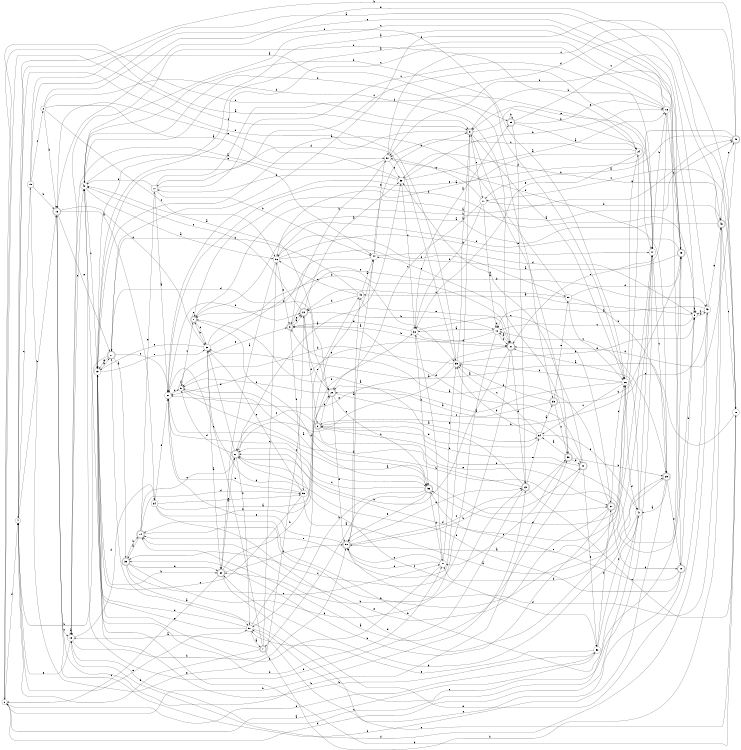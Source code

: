 digraph n50_5 {
__start0 [label="" shape="none"];

rankdir=LR;
size="8,5";

s0 [style="filled", color="black", fillcolor="white" shape="circle", label="0"];
s1 [style="rounded,filled", color="black", fillcolor="white" shape="doublecircle", label="1"];
s2 [style="filled", color="black", fillcolor="white" shape="circle", label="2"];
s3 [style="rounded,filled", color="black", fillcolor="white" shape="doublecircle", label="3"];
s4 [style="filled", color="black", fillcolor="white" shape="circle", label="4"];
s5 [style="filled", color="black", fillcolor="white" shape="circle", label="5"];
s6 [style="rounded,filled", color="black", fillcolor="white" shape="doublecircle", label="6"];
s7 [style="rounded,filled", color="black", fillcolor="white" shape="doublecircle", label="7"];
s8 [style="filled", color="black", fillcolor="white" shape="circle", label="8"];
s9 [style="rounded,filled", color="black", fillcolor="white" shape="doublecircle", label="9"];
s10 [style="rounded,filled", color="black", fillcolor="white" shape="doublecircle", label="10"];
s11 [style="filled", color="black", fillcolor="white" shape="circle", label="11"];
s12 [style="filled", color="black", fillcolor="white" shape="circle", label="12"];
s13 [style="rounded,filled", color="black", fillcolor="white" shape="doublecircle", label="13"];
s14 [style="rounded,filled", color="black", fillcolor="white" shape="doublecircle", label="14"];
s15 [style="filled", color="black", fillcolor="white" shape="circle", label="15"];
s16 [style="filled", color="black", fillcolor="white" shape="circle", label="16"];
s17 [style="filled", color="black", fillcolor="white" shape="circle", label="17"];
s18 [style="filled", color="black", fillcolor="white" shape="circle", label="18"];
s19 [style="filled", color="black", fillcolor="white" shape="circle", label="19"];
s20 [style="rounded,filled", color="black", fillcolor="white" shape="doublecircle", label="20"];
s21 [style="filled", color="black", fillcolor="white" shape="circle", label="21"];
s22 [style="rounded,filled", color="black", fillcolor="white" shape="doublecircle", label="22"];
s23 [style="rounded,filled", color="black", fillcolor="white" shape="doublecircle", label="23"];
s24 [style="filled", color="black", fillcolor="white" shape="circle", label="24"];
s25 [style="rounded,filled", color="black", fillcolor="white" shape="doublecircle", label="25"];
s26 [style="filled", color="black", fillcolor="white" shape="circle", label="26"];
s27 [style="rounded,filled", color="black", fillcolor="white" shape="doublecircle", label="27"];
s28 [style="filled", color="black", fillcolor="white" shape="circle", label="28"];
s29 [style="rounded,filled", color="black", fillcolor="white" shape="doublecircle", label="29"];
s30 [style="filled", color="black", fillcolor="white" shape="circle", label="30"];
s31 [style="rounded,filled", color="black", fillcolor="white" shape="doublecircle", label="31"];
s32 [style="filled", color="black", fillcolor="white" shape="circle", label="32"];
s33 [style="rounded,filled", color="black", fillcolor="white" shape="doublecircle", label="33"];
s34 [style="filled", color="black", fillcolor="white" shape="circle", label="34"];
s35 [style="filled", color="black", fillcolor="white" shape="circle", label="35"];
s36 [style="filled", color="black", fillcolor="white" shape="circle", label="36"];
s37 [style="rounded,filled", color="black", fillcolor="white" shape="doublecircle", label="37"];
s38 [style="rounded,filled", color="black", fillcolor="white" shape="doublecircle", label="38"];
s39 [style="rounded,filled", color="black", fillcolor="white" shape="doublecircle", label="39"];
s40 [style="rounded,filled", color="black", fillcolor="white" shape="doublecircle", label="40"];
s41 [style="filled", color="black", fillcolor="white" shape="circle", label="41"];
s42 [style="filled", color="black", fillcolor="white" shape="circle", label="42"];
s43 [style="filled", color="black", fillcolor="white" shape="circle", label="43"];
s44 [style="filled", color="black", fillcolor="white" shape="circle", label="44"];
s45 [style="rounded,filled", color="black", fillcolor="white" shape="doublecircle", label="45"];
s46 [style="rounded,filled", color="black", fillcolor="white" shape="doublecircle", label="46"];
s47 [style="filled", color="black", fillcolor="white" shape="circle", label="47"];
s48 [style="filled", color="black", fillcolor="white" shape="circle", label="48"];
s49 [style="rounded,filled", color="black", fillcolor="white" shape="doublecircle", label="49"];
s50 [style="filled", color="black", fillcolor="white" shape="circle", label="50"];
s51 [style="filled", color="black", fillcolor="white" shape="circle", label="51"];
s52 [style="filled", color="black", fillcolor="white" shape="circle", label="52"];
s53 [style="filled", color="black", fillcolor="white" shape="circle", label="53"];
s54 [style="filled", color="black", fillcolor="white" shape="circle", label="54"];
s55 [style="rounded,filled", color="black", fillcolor="white" shape="doublecircle", label="55"];
s56 [style="filled", color="black", fillcolor="white" shape="circle", label="56"];
s57 [style="filled", color="black", fillcolor="white" shape="circle", label="57"];
s58 [style="rounded,filled", color="black", fillcolor="white" shape="doublecircle", label="58"];
s59 [style="filled", color="black", fillcolor="white" shape="circle", label="59"];
s60 [style="rounded,filled", color="black", fillcolor="white" shape="doublecircle", label="60"];
s61 [style="rounded,filled", color="black", fillcolor="white" shape="doublecircle", label="61"];
s0 -> s9 [label="a"];
s0 -> s23 [label="b"];
s0 -> s9 [label="c"];
s0 -> s4 [label="d"];
s0 -> s52 [label="e"];
s1 -> s45 [label="a"];
s1 -> s45 [label="b"];
s1 -> s30 [label="c"];
s1 -> s55 [label="d"];
s1 -> s1 [label="e"];
s2 -> s51 [label="a"];
s2 -> s13 [label="b"];
s2 -> s56 [label="c"];
s2 -> s31 [label="d"];
s2 -> s46 [label="e"];
s3 -> s22 [label="a"];
s3 -> s31 [label="b"];
s3 -> s22 [label="c"];
s3 -> s43 [label="d"];
s3 -> s53 [label="e"];
s4 -> s49 [label="a"];
s4 -> s13 [label="b"];
s4 -> s15 [label="c"];
s4 -> s35 [label="d"];
s4 -> s57 [label="e"];
s5 -> s55 [label="a"];
s5 -> s8 [label="b"];
s5 -> s1 [label="c"];
s5 -> s5 [label="d"];
s5 -> s3 [label="e"];
s6 -> s54 [label="a"];
s6 -> s49 [label="b"];
s6 -> s61 [label="c"];
s6 -> s20 [label="d"];
s6 -> s37 [label="e"];
s7 -> s18 [label="a"];
s7 -> s46 [label="b"];
s7 -> s56 [label="c"];
s7 -> s4 [label="d"];
s7 -> s21 [label="e"];
s8 -> s48 [label="a"];
s8 -> s8 [label="b"];
s8 -> s12 [label="c"];
s8 -> s43 [label="d"];
s8 -> s51 [label="e"];
s9 -> s26 [label="a"];
s9 -> s47 [label="b"];
s9 -> s11 [label="c"];
s9 -> s17 [label="d"];
s9 -> s14 [label="e"];
s10 -> s42 [label="a"];
s10 -> s8 [label="b"];
s10 -> s57 [label="c"];
s10 -> s61 [label="d"];
s10 -> s55 [label="e"];
s11 -> s12 [label="a"];
s11 -> s32 [label="b"];
s11 -> s20 [label="c"];
s11 -> s46 [label="d"];
s11 -> s51 [label="e"];
s12 -> s32 [label="a"];
s12 -> s60 [label="b"];
s12 -> s31 [label="c"];
s12 -> s12 [label="d"];
s12 -> s21 [label="e"];
s13 -> s34 [label="a"];
s13 -> s38 [label="b"];
s13 -> s18 [label="c"];
s13 -> s30 [label="d"];
s13 -> s27 [label="e"];
s14 -> s39 [label="a"];
s14 -> s26 [label="b"];
s14 -> s61 [label="c"];
s14 -> s53 [label="d"];
s14 -> s17 [label="e"];
s15 -> s29 [label="a"];
s15 -> s13 [label="b"];
s15 -> s2 [label="c"];
s15 -> s26 [label="d"];
s15 -> s58 [label="e"];
s16 -> s19 [label="a"];
s16 -> s9 [label="b"];
s16 -> s19 [label="c"];
s16 -> s49 [label="d"];
s16 -> s31 [label="e"];
s17 -> s21 [label="a"];
s17 -> s44 [label="b"];
s17 -> s47 [label="c"];
s17 -> s24 [label="d"];
s17 -> s42 [label="e"];
s18 -> s18 [label="a"];
s18 -> s22 [label="b"];
s18 -> s42 [label="c"];
s18 -> s34 [label="d"];
s18 -> s4 [label="e"];
s19 -> s27 [label="a"];
s19 -> s60 [label="b"];
s19 -> s47 [label="c"];
s19 -> s50 [label="d"];
s19 -> s30 [label="e"];
s20 -> s42 [label="a"];
s20 -> s55 [label="b"];
s20 -> s40 [label="c"];
s20 -> s58 [label="d"];
s20 -> s5 [label="e"];
s21 -> s37 [label="a"];
s21 -> s8 [label="b"];
s21 -> s55 [label="c"];
s21 -> s5 [label="d"];
s21 -> s22 [label="e"];
s22 -> s36 [label="a"];
s22 -> s12 [label="b"];
s22 -> s42 [label="c"];
s22 -> s6 [label="d"];
s22 -> s20 [label="e"];
s23 -> s1 [label="a"];
s23 -> s42 [label="b"];
s23 -> s28 [label="c"];
s23 -> s5 [label="d"];
s23 -> s54 [label="e"];
s24 -> s56 [label="a"];
s24 -> s18 [label="b"];
s24 -> s51 [label="c"];
s24 -> s55 [label="d"];
s24 -> s32 [label="e"];
s25 -> s41 [label="a"];
s25 -> s50 [label="b"];
s25 -> s12 [label="c"];
s25 -> s18 [label="d"];
s25 -> s10 [label="e"];
s26 -> s20 [label="a"];
s26 -> s35 [label="b"];
s26 -> s54 [label="c"];
s26 -> s41 [label="d"];
s26 -> s24 [label="e"];
s27 -> s39 [label="a"];
s27 -> s4 [label="b"];
s27 -> s21 [label="c"];
s27 -> s20 [label="d"];
s27 -> s19 [label="e"];
s28 -> s30 [label="a"];
s28 -> s19 [label="b"];
s28 -> s11 [label="c"];
s28 -> s27 [label="d"];
s28 -> s27 [label="e"];
s29 -> s24 [label="a"];
s29 -> s29 [label="b"];
s29 -> s43 [label="c"];
s29 -> s23 [label="d"];
s29 -> s16 [label="e"];
s30 -> s60 [label="a"];
s30 -> s1 [label="b"];
s30 -> s31 [label="c"];
s30 -> s35 [label="d"];
s30 -> s19 [label="e"];
s31 -> s12 [label="a"];
s31 -> s61 [label="b"];
s31 -> s39 [label="c"];
s31 -> s23 [label="d"];
s31 -> s21 [label="e"];
s32 -> s29 [label="a"];
s32 -> s55 [label="b"];
s32 -> s37 [label="c"];
s32 -> s31 [label="d"];
s32 -> s3 [label="e"];
s33 -> s20 [label="a"];
s33 -> s49 [label="b"];
s33 -> s38 [label="c"];
s33 -> s35 [label="d"];
s33 -> s59 [label="e"];
s34 -> s44 [label="a"];
s34 -> s20 [label="b"];
s34 -> s53 [label="c"];
s34 -> s26 [label="d"];
s34 -> s21 [label="e"];
s35 -> s9 [label="a"];
s35 -> s8 [label="b"];
s35 -> s0 [label="c"];
s35 -> s5 [label="d"];
s35 -> s61 [label="e"];
s36 -> s16 [label="a"];
s36 -> s16 [label="b"];
s36 -> s32 [label="c"];
s36 -> s17 [label="d"];
s36 -> s13 [label="e"];
s37 -> s3 [label="a"];
s37 -> s39 [label="b"];
s37 -> s26 [label="c"];
s37 -> s10 [label="d"];
s37 -> s14 [label="e"];
s38 -> s54 [label="a"];
s38 -> s25 [label="b"];
s38 -> s50 [label="c"];
s38 -> s40 [label="d"];
s38 -> s9 [label="e"];
s39 -> s57 [label="a"];
s39 -> s14 [label="b"];
s39 -> s50 [label="c"];
s39 -> s23 [label="d"];
s39 -> s60 [label="e"];
s40 -> s14 [label="a"];
s40 -> s6 [label="b"];
s40 -> s36 [label="c"];
s40 -> s3 [label="d"];
s40 -> s52 [label="e"];
s41 -> s31 [label="a"];
s41 -> s60 [label="b"];
s41 -> s18 [label="c"];
s41 -> s0 [label="d"];
s41 -> s47 [label="e"];
s42 -> s56 [label="a"];
s42 -> s26 [label="b"];
s42 -> s19 [label="c"];
s42 -> s33 [label="d"];
s42 -> s44 [label="e"];
s43 -> s12 [label="a"];
s43 -> s6 [label="b"];
s43 -> s8 [label="c"];
s43 -> s13 [label="d"];
s43 -> s46 [label="e"];
s44 -> s58 [label="a"];
s44 -> s9 [label="b"];
s44 -> s1 [label="c"];
s44 -> s8 [label="d"];
s44 -> s51 [label="e"];
s45 -> s11 [label="a"];
s45 -> s4 [label="b"];
s45 -> s51 [label="c"];
s45 -> s31 [label="d"];
s45 -> s21 [label="e"];
s46 -> s1 [label="a"];
s46 -> s36 [label="b"];
s46 -> s28 [label="c"];
s46 -> s58 [label="d"];
s46 -> s45 [label="e"];
s47 -> s58 [label="a"];
s47 -> s16 [label="b"];
s47 -> s25 [label="c"];
s47 -> s61 [label="d"];
s47 -> s9 [label="e"];
s48 -> s44 [label="a"];
s48 -> s27 [label="b"];
s48 -> s56 [label="c"];
s48 -> s22 [label="d"];
s48 -> s31 [label="e"];
s49 -> s44 [label="a"];
s49 -> s14 [label="b"];
s49 -> s42 [label="c"];
s49 -> s56 [label="d"];
s49 -> s13 [label="e"];
s50 -> s32 [label="a"];
s50 -> s19 [label="b"];
s50 -> s58 [label="c"];
s50 -> s58 [label="d"];
s50 -> s35 [label="e"];
s51 -> s18 [label="a"];
s51 -> s3 [label="b"];
s51 -> s36 [label="c"];
s51 -> s28 [label="d"];
s51 -> s25 [label="e"];
s52 -> s0 [label="a"];
s52 -> s42 [label="b"];
s52 -> s41 [label="c"];
s52 -> s37 [label="d"];
s52 -> s57 [label="e"];
s53 -> s25 [label="a"];
s53 -> s21 [label="b"];
s53 -> s19 [label="c"];
s53 -> s30 [label="d"];
s53 -> s30 [label="e"];
s54 -> s33 [label="a"];
s54 -> s35 [label="b"];
s54 -> s35 [label="c"];
s54 -> s6 [label="d"];
s54 -> s41 [label="e"];
s55 -> s7 [label="a"];
s55 -> s57 [label="b"];
s55 -> s61 [label="c"];
s55 -> s50 [label="d"];
s55 -> s58 [label="e"];
s56 -> s60 [label="a"];
s56 -> s47 [label="b"];
s56 -> s38 [label="c"];
s56 -> s59 [label="d"];
s56 -> s3 [label="e"];
s57 -> s7 [label="a"];
s57 -> s32 [label="b"];
s57 -> s47 [label="c"];
s57 -> s19 [label="d"];
s57 -> s19 [label="e"];
s58 -> s48 [label="a"];
s58 -> s40 [label="b"];
s58 -> s38 [label="c"];
s58 -> s23 [label="d"];
s58 -> s21 [label="e"];
s59 -> s19 [label="a"];
s59 -> s25 [label="b"];
s59 -> s22 [label="c"];
s59 -> s49 [label="d"];
s59 -> s26 [label="e"];
s60 -> s61 [label="a"];
s60 -> s48 [label="b"];
s60 -> s0 [label="c"];
s60 -> s58 [label="d"];
s60 -> s43 [label="e"];
s61 -> s36 [label="a"];
s61 -> s57 [label="b"];
s61 -> s52 [label="c"];
s61 -> s5 [label="d"];
s61 -> s30 [label="e"];

}